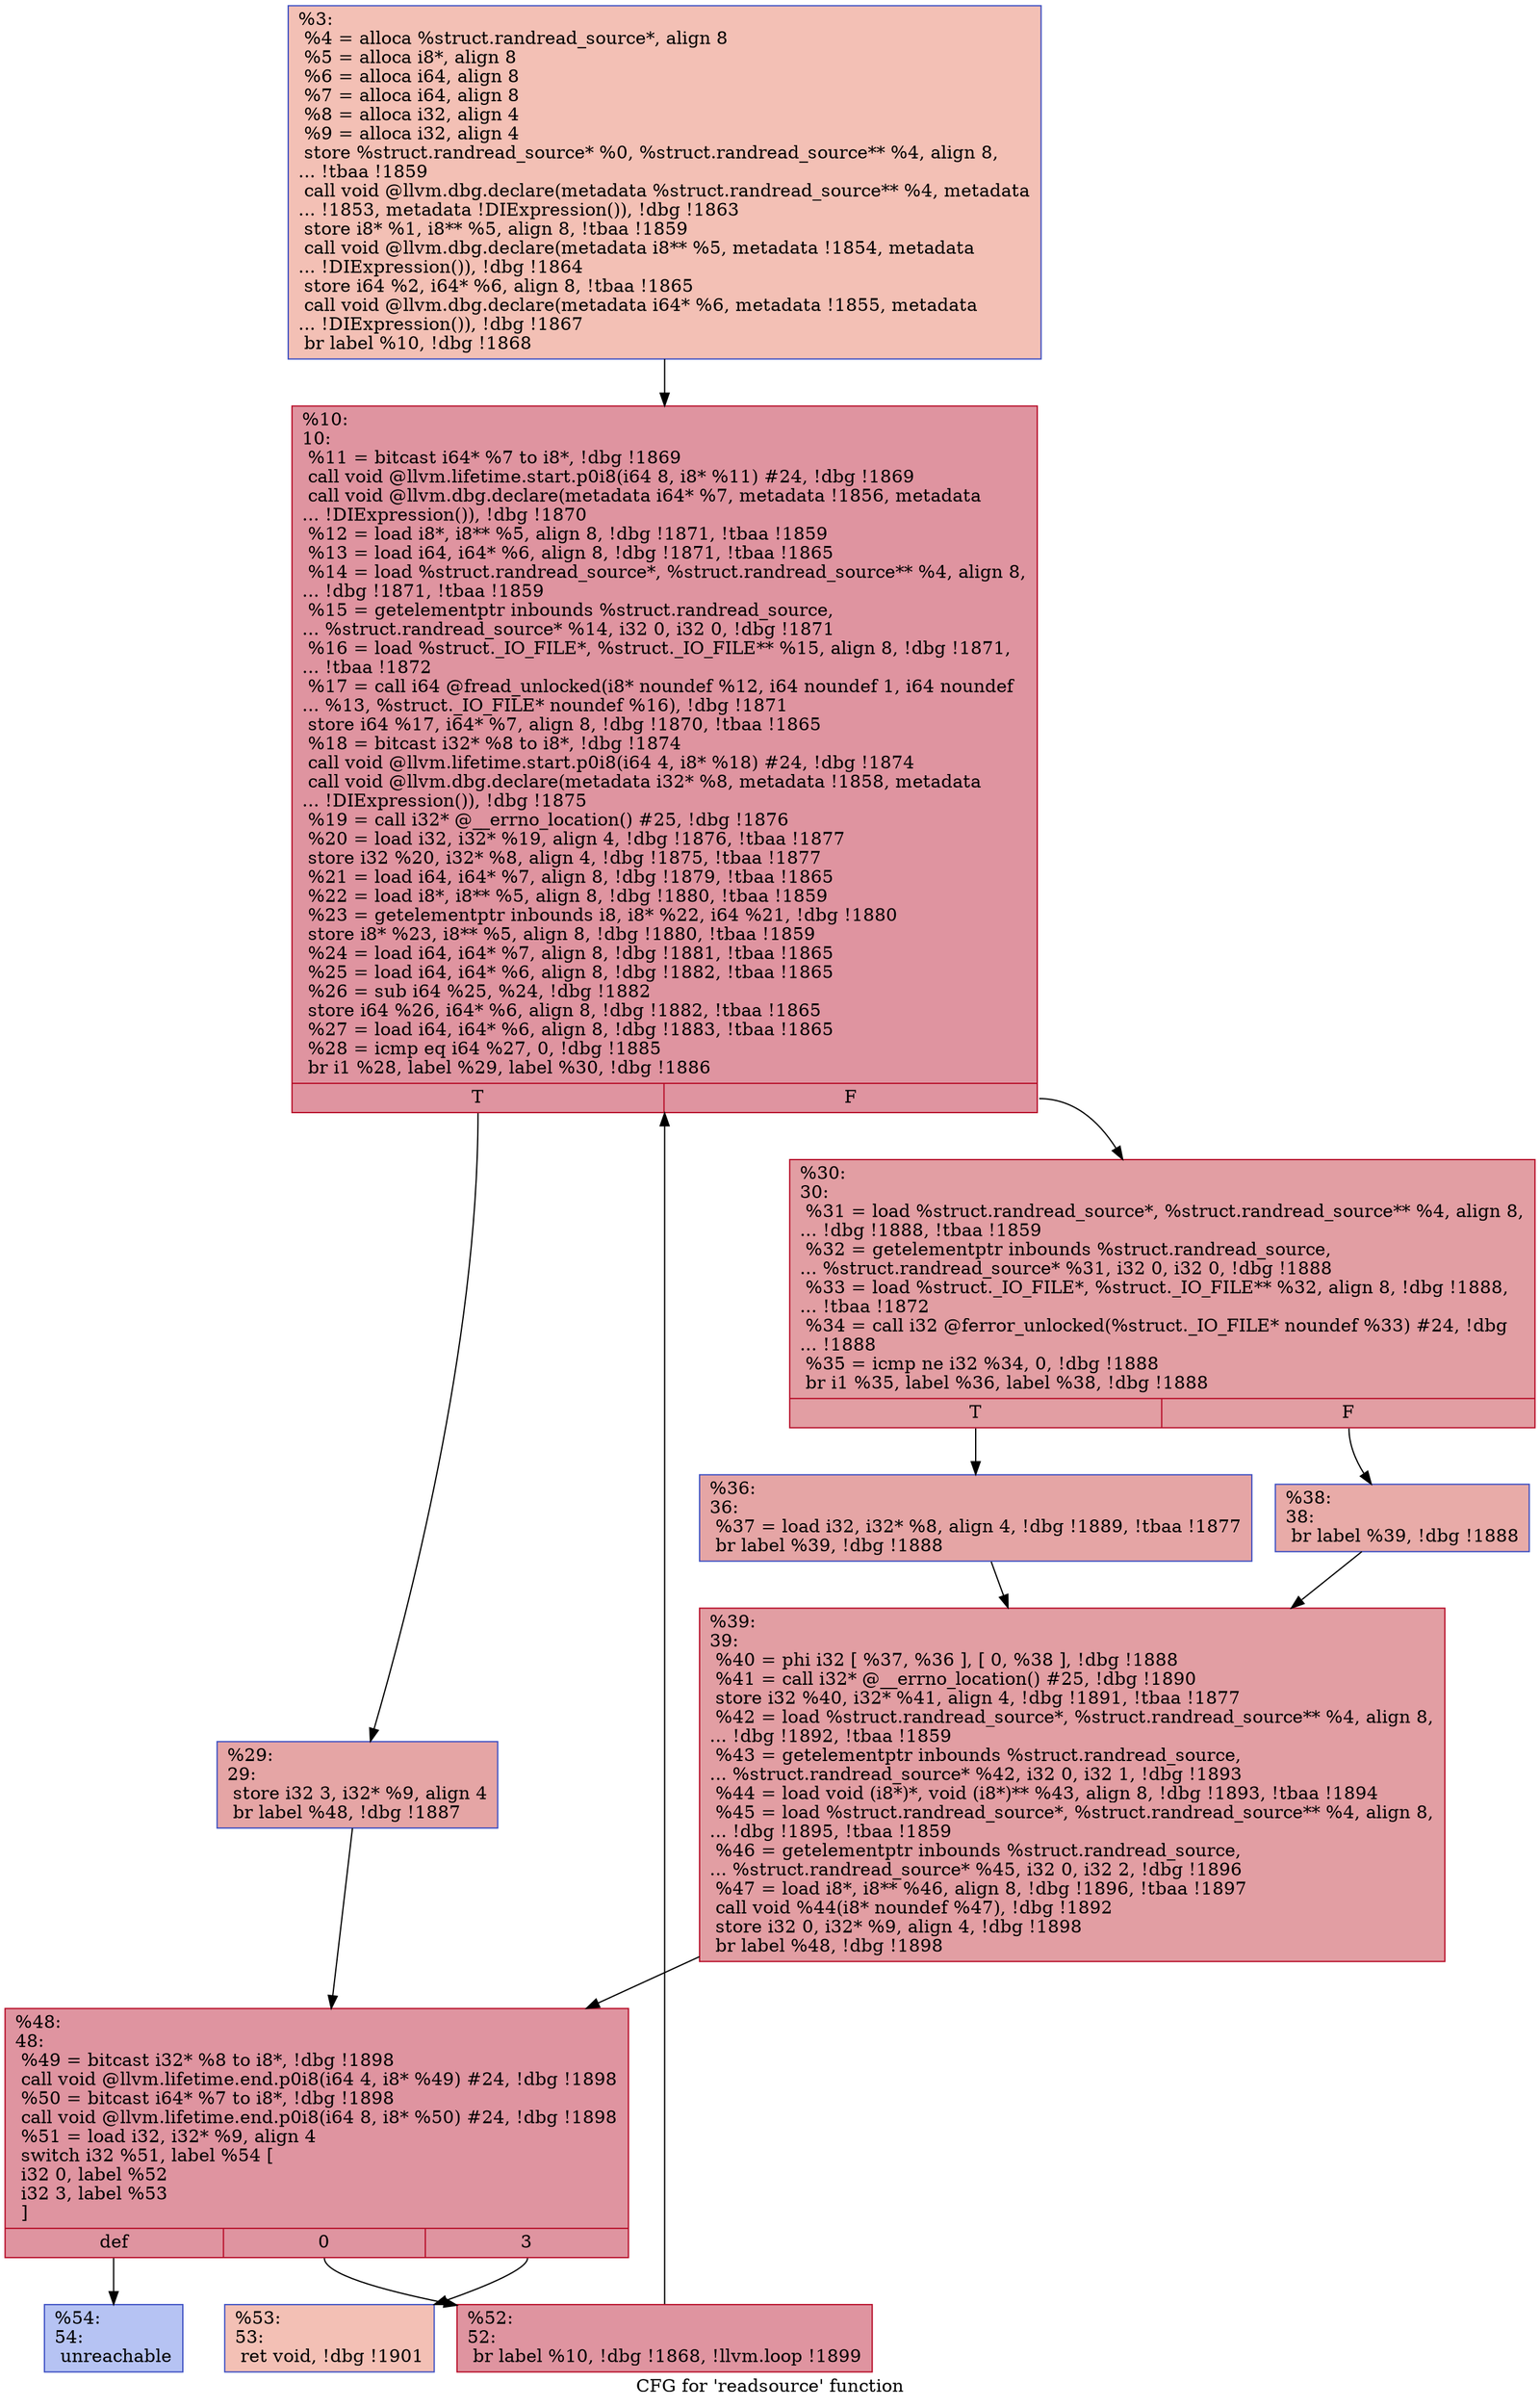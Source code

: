 digraph "CFG for 'readsource' function" {
	label="CFG for 'readsource' function";

	Node0x27a0cf0 [shape=record,color="#3d50c3ff", style=filled, fillcolor="#e5705870",label="{%3:\l  %4 = alloca %struct.randread_source*, align 8\l  %5 = alloca i8*, align 8\l  %6 = alloca i64, align 8\l  %7 = alloca i64, align 8\l  %8 = alloca i32, align 4\l  %9 = alloca i32, align 4\l  store %struct.randread_source* %0, %struct.randread_source** %4, align 8,\l... !tbaa !1859\l  call void @llvm.dbg.declare(metadata %struct.randread_source** %4, metadata\l... !1853, metadata !DIExpression()), !dbg !1863\l  store i8* %1, i8** %5, align 8, !tbaa !1859\l  call void @llvm.dbg.declare(metadata i8** %5, metadata !1854, metadata\l... !DIExpression()), !dbg !1864\l  store i64 %2, i64* %6, align 8, !tbaa !1865\l  call void @llvm.dbg.declare(metadata i64* %6, metadata !1855, metadata\l... !DIExpression()), !dbg !1867\l  br label %10, !dbg !1868\l}"];
	Node0x27a0cf0 -> Node0x27a0da0;
	Node0x27a0da0 [shape=record,color="#b70d28ff", style=filled, fillcolor="#b70d2870",label="{%10:\l10:                                               \l  %11 = bitcast i64* %7 to i8*, !dbg !1869\l  call void @llvm.lifetime.start.p0i8(i64 8, i8* %11) #24, !dbg !1869\l  call void @llvm.dbg.declare(metadata i64* %7, metadata !1856, metadata\l... !DIExpression()), !dbg !1870\l  %12 = load i8*, i8** %5, align 8, !dbg !1871, !tbaa !1859\l  %13 = load i64, i64* %6, align 8, !dbg !1871, !tbaa !1865\l  %14 = load %struct.randread_source*, %struct.randread_source** %4, align 8,\l... !dbg !1871, !tbaa !1859\l  %15 = getelementptr inbounds %struct.randread_source,\l... %struct.randread_source* %14, i32 0, i32 0, !dbg !1871\l  %16 = load %struct._IO_FILE*, %struct._IO_FILE** %15, align 8, !dbg !1871,\l... !tbaa !1872\l  %17 = call i64 @fread_unlocked(i8* noundef %12, i64 noundef 1, i64 noundef\l... %13, %struct._IO_FILE* noundef %16), !dbg !1871\l  store i64 %17, i64* %7, align 8, !dbg !1870, !tbaa !1865\l  %18 = bitcast i32* %8 to i8*, !dbg !1874\l  call void @llvm.lifetime.start.p0i8(i64 4, i8* %18) #24, !dbg !1874\l  call void @llvm.dbg.declare(metadata i32* %8, metadata !1858, metadata\l... !DIExpression()), !dbg !1875\l  %19 = call i32* @__errno_location() #25, !dbg !1876\l  %20 = load i32, i32* %19, align 4, !dbg !1876, !tbaa !1877\l  store i32 %20, i32* %8, align 4, !dbg !1875, !tbaa !1877\l  %21 = load i64, i64* %7, align 8, !dbg !1879, !tbaa !1865\l  %22 = load i8*, i8** %5, align 8, !dbg !1880, !tbaa !1859\l  %23 = getelementptr inbounds i8, i8* %22, i64 %21, !dbg !1880\l  store i8* %23, i8** %5, align 8, !dbg !1880, !tbaa !1859\l  %24 = load i64, i64* %7, align 8, !dbg !1881, !tbaa !1865\l  %25 = load i64, i64* %6, align 8, !dbg !1882, !tbaa !1865\l  %26 = sub i64 %25, %24, !dbg !1882\l  store i64 %26, i64* %6, align 8, !dbg !1882, !tbaa !1865\l  %27 = load i64, i64* %6, align 8, !dbg !1883, !tbaa !1865\l  %28 = icmp eq i64 %27, 0, !dbg !1885\l  br i1 %28, label %29, label %30, !dbg !1886\l|{<s0>T|<s1>F}}"];
	Node0x27a0da0:s0 -> Node0x27a0df0;
	Node0x27a0da0:s1 -> Node0x27a0e40;
	Node0x27a0df0 [shape=record,color="#3d50c3ff", style=filled, fillcolor="#c5333470",label="{%29:\l29:                                               \l  store i32 3, i32* %9, align 4\l  br label %48, !dbg !1887\l}"];
	Node0x27a0df0 -> Node0x27a0f80;
	Node0x27a0e40 [shape=record,color="#b70d28ff", style=filled, fillcolor="#be242e70",label="{%30:\l30:                                               \l  %31 = load %struct.randread_source*, %struct.randread_source** %4, align 8,\l... !dbg !1888, !tbaa !1859\l  %32 = getelementptr inbounds %struct.randread_source,\l... %struct.randread_source* %31, i32 0, i32 0, !dbg !1888\l  %33 = load %struct._IO_FILE*, %struct._IO_FILE** %32, align 8, !dbg !1888,\l... !tbaa !1872\l  %34 = call i32 @ferror_unlocked(%struct._IO_FILE* noundef %33) #24, !dbg\l... !1888\l  %35 = icmp ne i32 %34, 0, !dbg !1888\l  br i1 %35, label %36, label %38, !dbg !1888\l|{<s0>T|<s1>F}}"];
	Node0x27a0e40:s0 -> Node0x27a0e90;
	Node0x27a0e40:s1 -> Node0x27a0ee0;
	Node0x27a0e90 [shape=record,color="#3d50c3ff", style=filled, fillcolor="#c5333470",label="{%36:\l36:                                               \l  %37 = load i32, i32* %8, align 4, !dbg !1889, !tbaa !1877\l  br label %39, !dbg !1888\l}"];
	Node0x27a0e90 -> Node0x27a0f30;
	Node0x27a0ee0 [shape=record,color="#3d50c3ff", style=filled, fillcolor="#cc403a70",label="{%38:\l38:                                               \l  br label %39, !dbg !1888\l}"];
	Node0x27a0ee0 -> Node0x27a0f30;
	Node0x27a0f30 [shape=record,color="#b70d28ff", style=filled, fillcolor="#be242e70",label="{%39:\l39:                                               \l  %40 = phi i32 [ %37, %36 ], [ 0, %38 ], !dbg !1888\l  %41 = call i32* @__errno_location() #25, !dbg !1890\l  store i32 %40, i32* %41, align 4, !dbg !1891, !tbaa !1877\l  %42 = load %struct.randread_source*, %struct.randread_source** %4, align 8,\l... !dbg !1892, !tbaa !1859\l  %43 = getelementptr inbounds %struct.randread_source,\l... %struct.randread_source* %42, i32 0, i32 1, !dbg !1893\l  %44 = load void (i8*)*, void (i8*)** %43, align 8, !dbg !1893, !tbaa !1894\l  %45 = load %struct.randread_source*, %struct.randread_source** %4, align 8,\l... !dbg !1895, !tbaa !1859\l  %46 = getelementptr inbounds %struct.randread_source,\l... %struct.randread_source* %45, i32 0, i32 2, !dbg !1896\l  %47 = load i8*, i8** %46, align 8, !dbg !1896, !tbaa !1897\l  call void %44(i8* noundef %47), !dbg !1892\l  store i32 0, i32* %9, align 4, !dbg !1898\l  br label %48, !dbg !1898\l}"];
	Node0x27a0f30 -> Node0x27a0f80;
	Node0x27a0f80 [shape=record,color="#b70d28ff", style=filled, fillcolor="#b70d2870",label="{%48:\l48:                                               \l  %49 = bitcast i32* %8 to i8*, !dbg !1898\l  call void @llvm.lifetime.end.p0i8(i64 4, i8* %49) #24, !dbg !1898\l  %50 = bitcast i64* %7 to i8*, !dbg !1898\l  call void @llvm.lifetime.end.p0i8(i64 8, i8* %50) #24, !dbg !1898\l  %51 = load i32, i32* %9, align 4\l  switch i32 %51, label %54 [\l    i32 0, label %52\l    i32 3, label %53\l  ]\l|{<s0>def|<s1>0|<s2>3}}"];
	Node0x27a0f80:s0 -> Node0x27a1070;
	Node0x27a0f80:s1 -> Node0x27a0fd0;
	Node0x27a0f80:s2 -> Node0x27a1020;
	Node0x27a0fd0 [shape=record,color="#b70d28ff", style=filled, fillcolor="#b70d2870",label="{%52:\l52:                                               \l  br label %10, !dbg !1868, !llvm.loop !1899\l}"];
	Node0x27a0fd0 -> Node0x27a0da0;
	Node0x27a1020 [shape=record,color="#3d50c3ff", style=filled, fillcolor="#e5705870",label="{%53:\l53:                                               \l  ret void, !dbg !1901\l}"];
	Node0x27a1070 [shape=record,color="#3d50c3ff", style=filled, fillcolor="#5977e370",label="{%54:\l54:                                               \l  unreachable\l}"];
}
